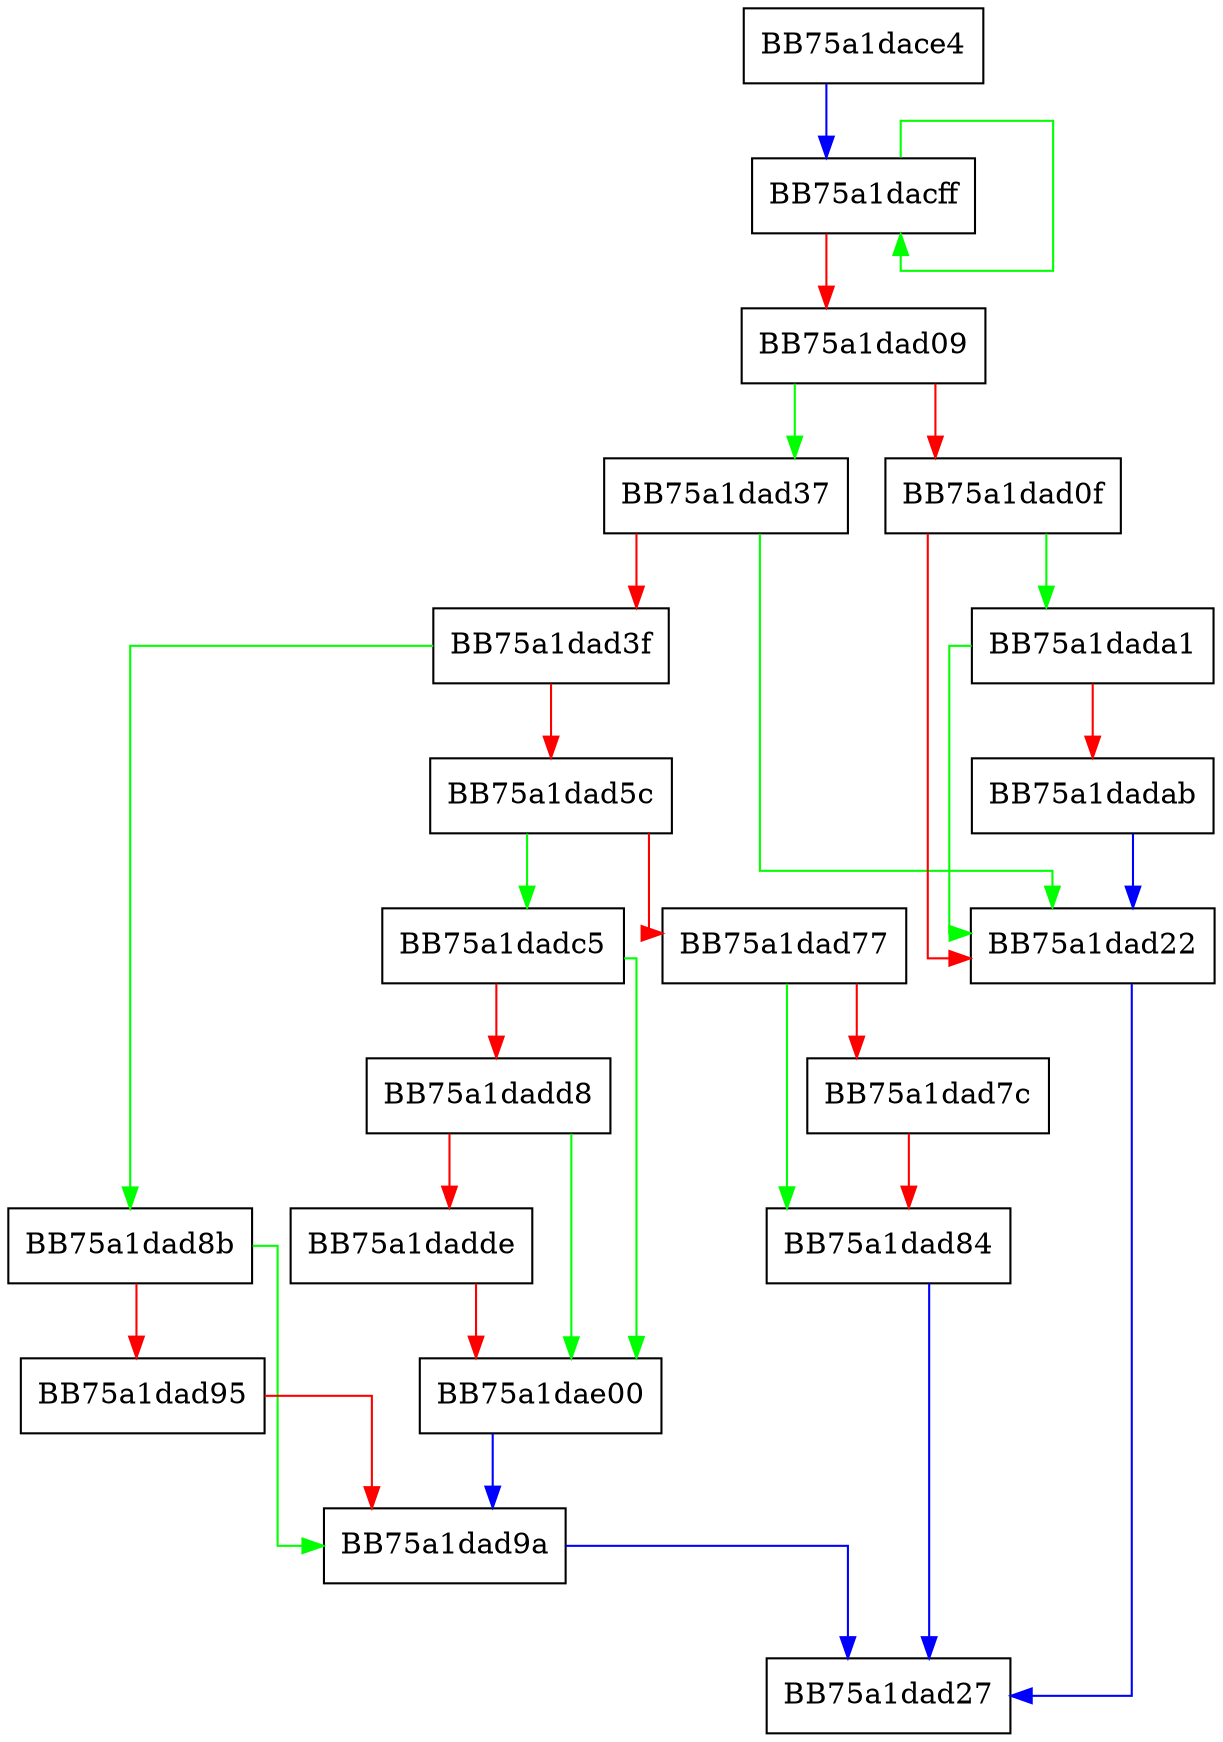 digraph IsCrtUserInKey {
  node [shape="box"];
  graph [splines=ortho];
  BB75a1dace4 -> BB75a1dacff [color="blue"];
  BB75a1dacff -> BB75a1dacff [color="green"];
  BB75a1dacff -> BB75a1dad09 [color="red"];
  BB75a1dad09 -> BB75a1dad37 [color="green"];
  BB75a1dad09 -> BB75a1dad0f [color="red"];
  BB75a1dad0f -> BB75a1dada1 [color="green"];
  BB75a1dad0f -> BB75a1dad22 [color="red"];
  BB75a1dad22 -> BB75a1dad27 [color="blue"];
  BB75a1dad37 -> BB75a1dad22 [color="green"];
  BB75a1dad37 -> BB75a1dad3f [color="red"];
  BB75a1dad3f -> BB75a1dad8b [color="green"];
  BB75a1dad3f -> BB75a1dad5c [color="red"];
  BB75a1dad5c -> BB75a1dadc5 [color="green"];
  BB75a1dad5c -> BB75a1dad77 [color="red"];
  BB75a1dad77 -> BB75a1dad84 [color="green"];
  BB75a1dad77 -> BB75a1dad7c [color="red"];
  BB75a1dad7c -> BB75a1dad84 [color="red"];
  BB75a1dad84 -> BB75a1dad27 [color="blue"];
  BB75a1dad8b -> BB75a1dad9a [color="green"];
  BB75a1dad8b -> BB75a1dad95 [color="red"];
  BB75a1dad95 -> BB75a1dad9a [color="red"];
  BB75a1dad9a -> BB75a1dad27 [color="blue"];
  BB75a1dada1 -> BB75a1dad22 [color="green"];
  BB75a1dada1 -> BB75a1dadab [color="red"];
  BB75a1dadab -> BB75a1dad22 [color="blue"];
  BB75a1dadc5 -> BB75a1dae00 [color="green"];
  BB75a1dadc5 -> BB75a1dadd8 [color="red"];
  BB75a1dadd8 -> BB75a1dae00 [color="green"];
  BB75a1dadd8 -> BB75a1dadde [color="red"];
  BB75a1dadde -> BB75a1dae00 [color="red"];
  BB75a1dae00 -> BB75a1dad9a [color="blue"];
}